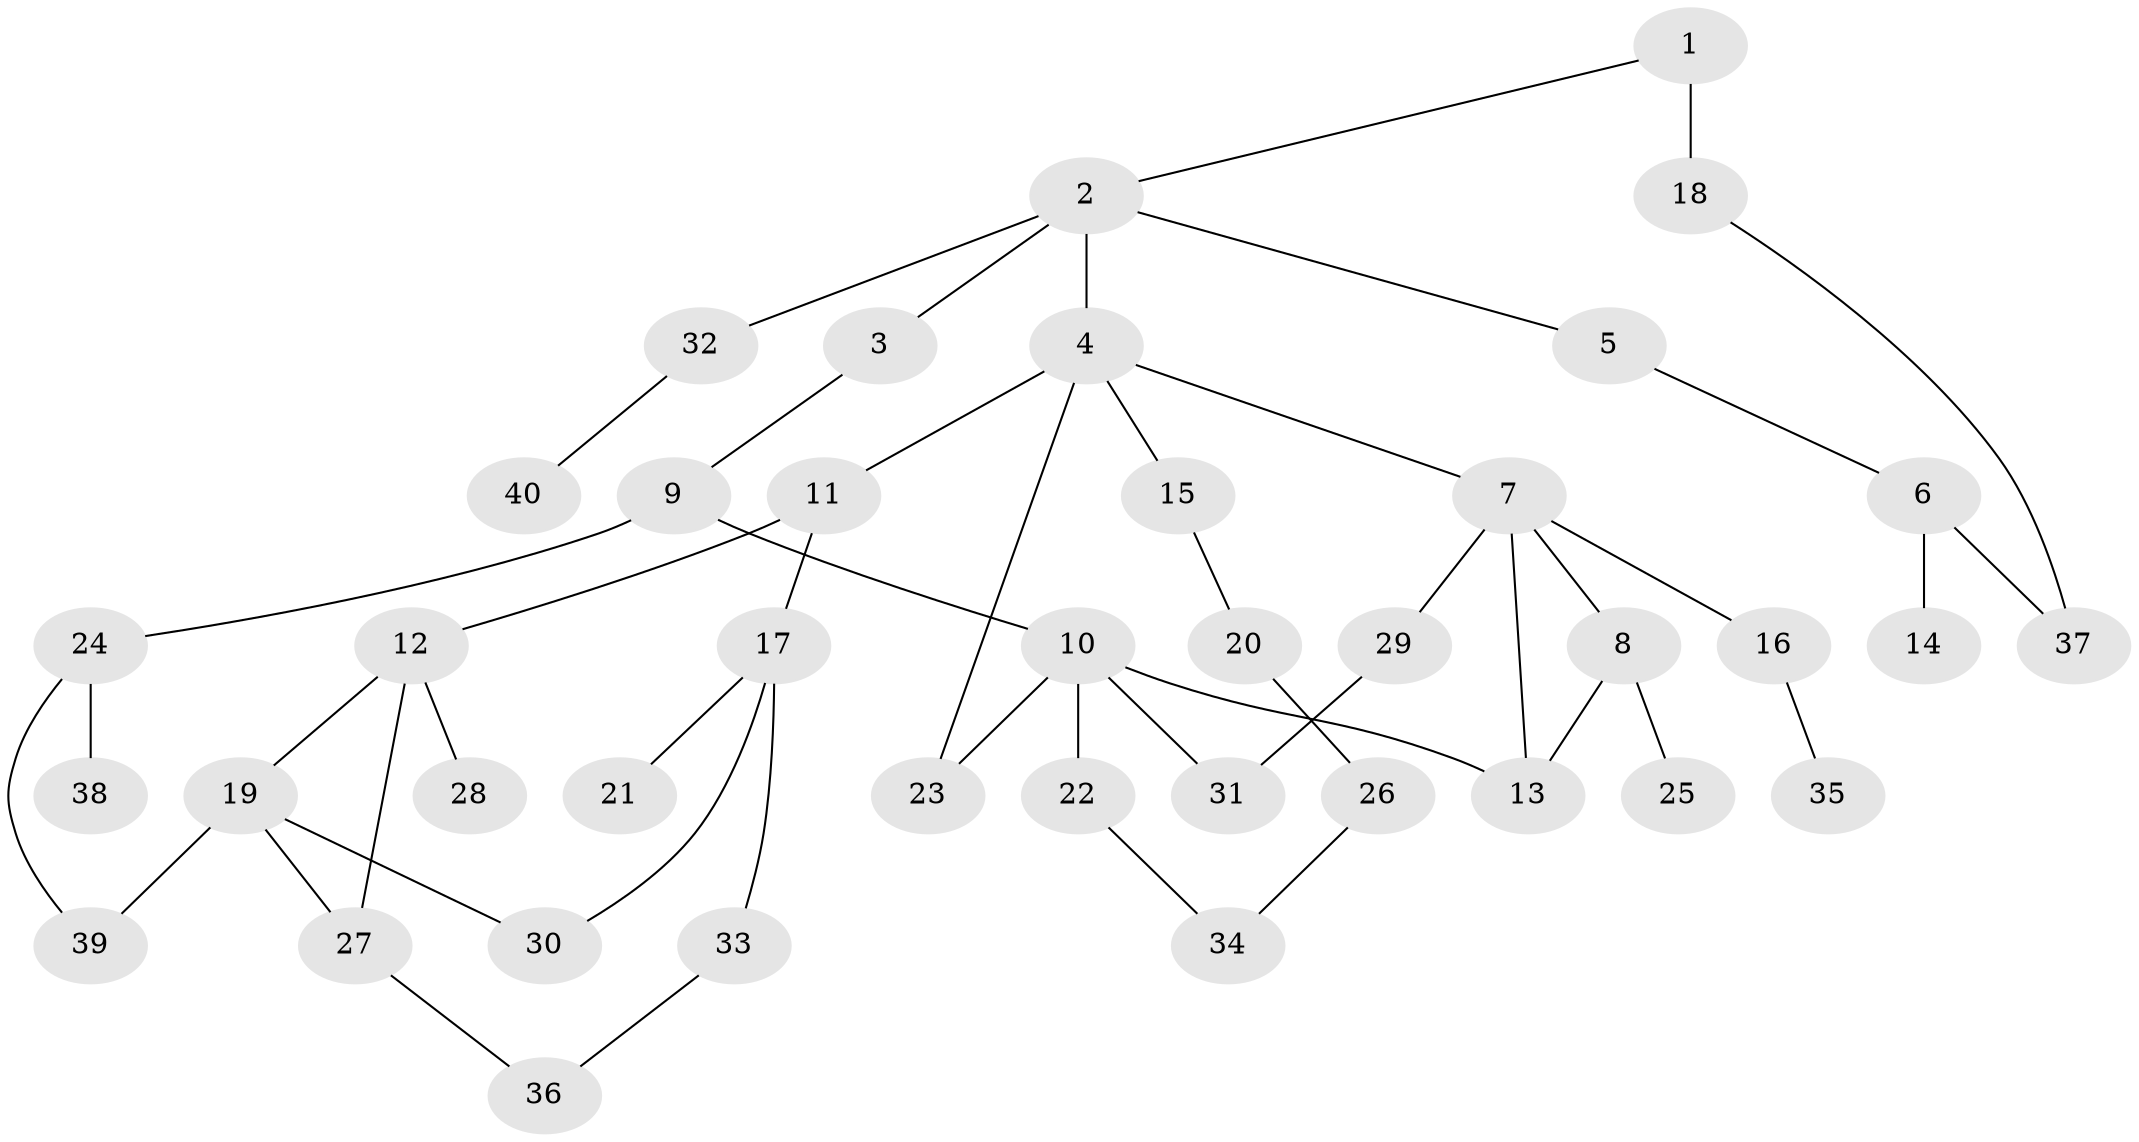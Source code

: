 // original degree distribution, {2: 0.20253164556962025, 5: 0.06329113924050633, 3: 0.25316455696202533, 7: 0.012658227848101266, 4: 0.05063291139240506, 6: 0.012658227848101266, 1: 0.4050632911392405}
// Generated by graph-tools (version 1.1) at 2025/34/03/09/25 02:34:12]
// undirected, 40 vertices, 49 edges
graph export_dot {
graph [start="1"]
  node [color=gray90,style=filled];
  1;
  2;
  3;
  4;
  5;
  6;
  7;
  8;
  9;
  10;
  11;
  12;
  13;
  14;
  15;
  16;
  17;
  18;
  19;
  20;
  21;
  22;
  23;
  24;
  25;
  26;
  27;
  28;
  29;
  30;
  31;
  32;
  33;
  34;
  35;
  36;
  37;
  38;
  39;
  40;
  1 -- 2 [weight=1.0];
  1 -- 18 [weight=3.0];
  2 -- 3 [weight=1.0];
  2 -- 4 [weight=2.0];
  2 -- 5 [weight=1.0];
  2 -- 32 [weight=1.0];
  3 -- 9 [weight=1.0];
  4 -- 7 [weight=1.0];
  4 -- 11 [weight=1.0];
  4 -- 15 [weight=1.0];
  4 -- 23 [weight=1.0];
  5 -- 6 [weight=1.0];
  6 -- 14 [weight=1.0];
  6 -- 37 [weight=1.0];
  7 -- 8 [weight=1.0];
  7 -- 13 [weight=1.0];
  7 -- 16 [weight=1.0];
  7 -- 29 [weight=1.0];
  8 -- 13 [weight=1.0];
  8 -- 25 [weight=2.0];
  9 -- 10 [weight=1.0];
  9 -- 24 [weight=1.0];
  10 -- 13 [weight=1.0];
  10 -- 22 [weight=1.0];
  10 -- 23 [weight=1.0];
  10 -- 31 [weight=1.0];
  11 -- 12 [weight=1.0];
  11 -- 17 [weight=2.0];
  12 -- 19 [weight=1.0];
  12 -- 27 [weight=1.0];
  12 -- 28 [weight=1.0];
  15 -- 20 [weight=1.0];
  16 -- 35 [weight=1.0];
  17 -- 21 [weight=2.0];
  17 -- 30 [weight=1.0];
  17 -- 33 [weight=1.0];
  18 -- 37 [weight=1.0];
  19 -- 27 [weight=1.0];
  19 -- 30 [weight=1.0];
  19 -- 39 [weight=1.0];
  20 -- 26 [weight=2.0];
  22 -- 34 [weight=1.0];
  24 -- 38 [weight=1.0];
  24 -- 39 [weight=1.0];
  26 -- 34 [weight=1.0];
  27 -- 36 [weight=1.0];
  29 -- 31 [weight=1.0];
  32 -- 40 [weight=1.0];
  33 -- 36 [weight=1.0];
}
